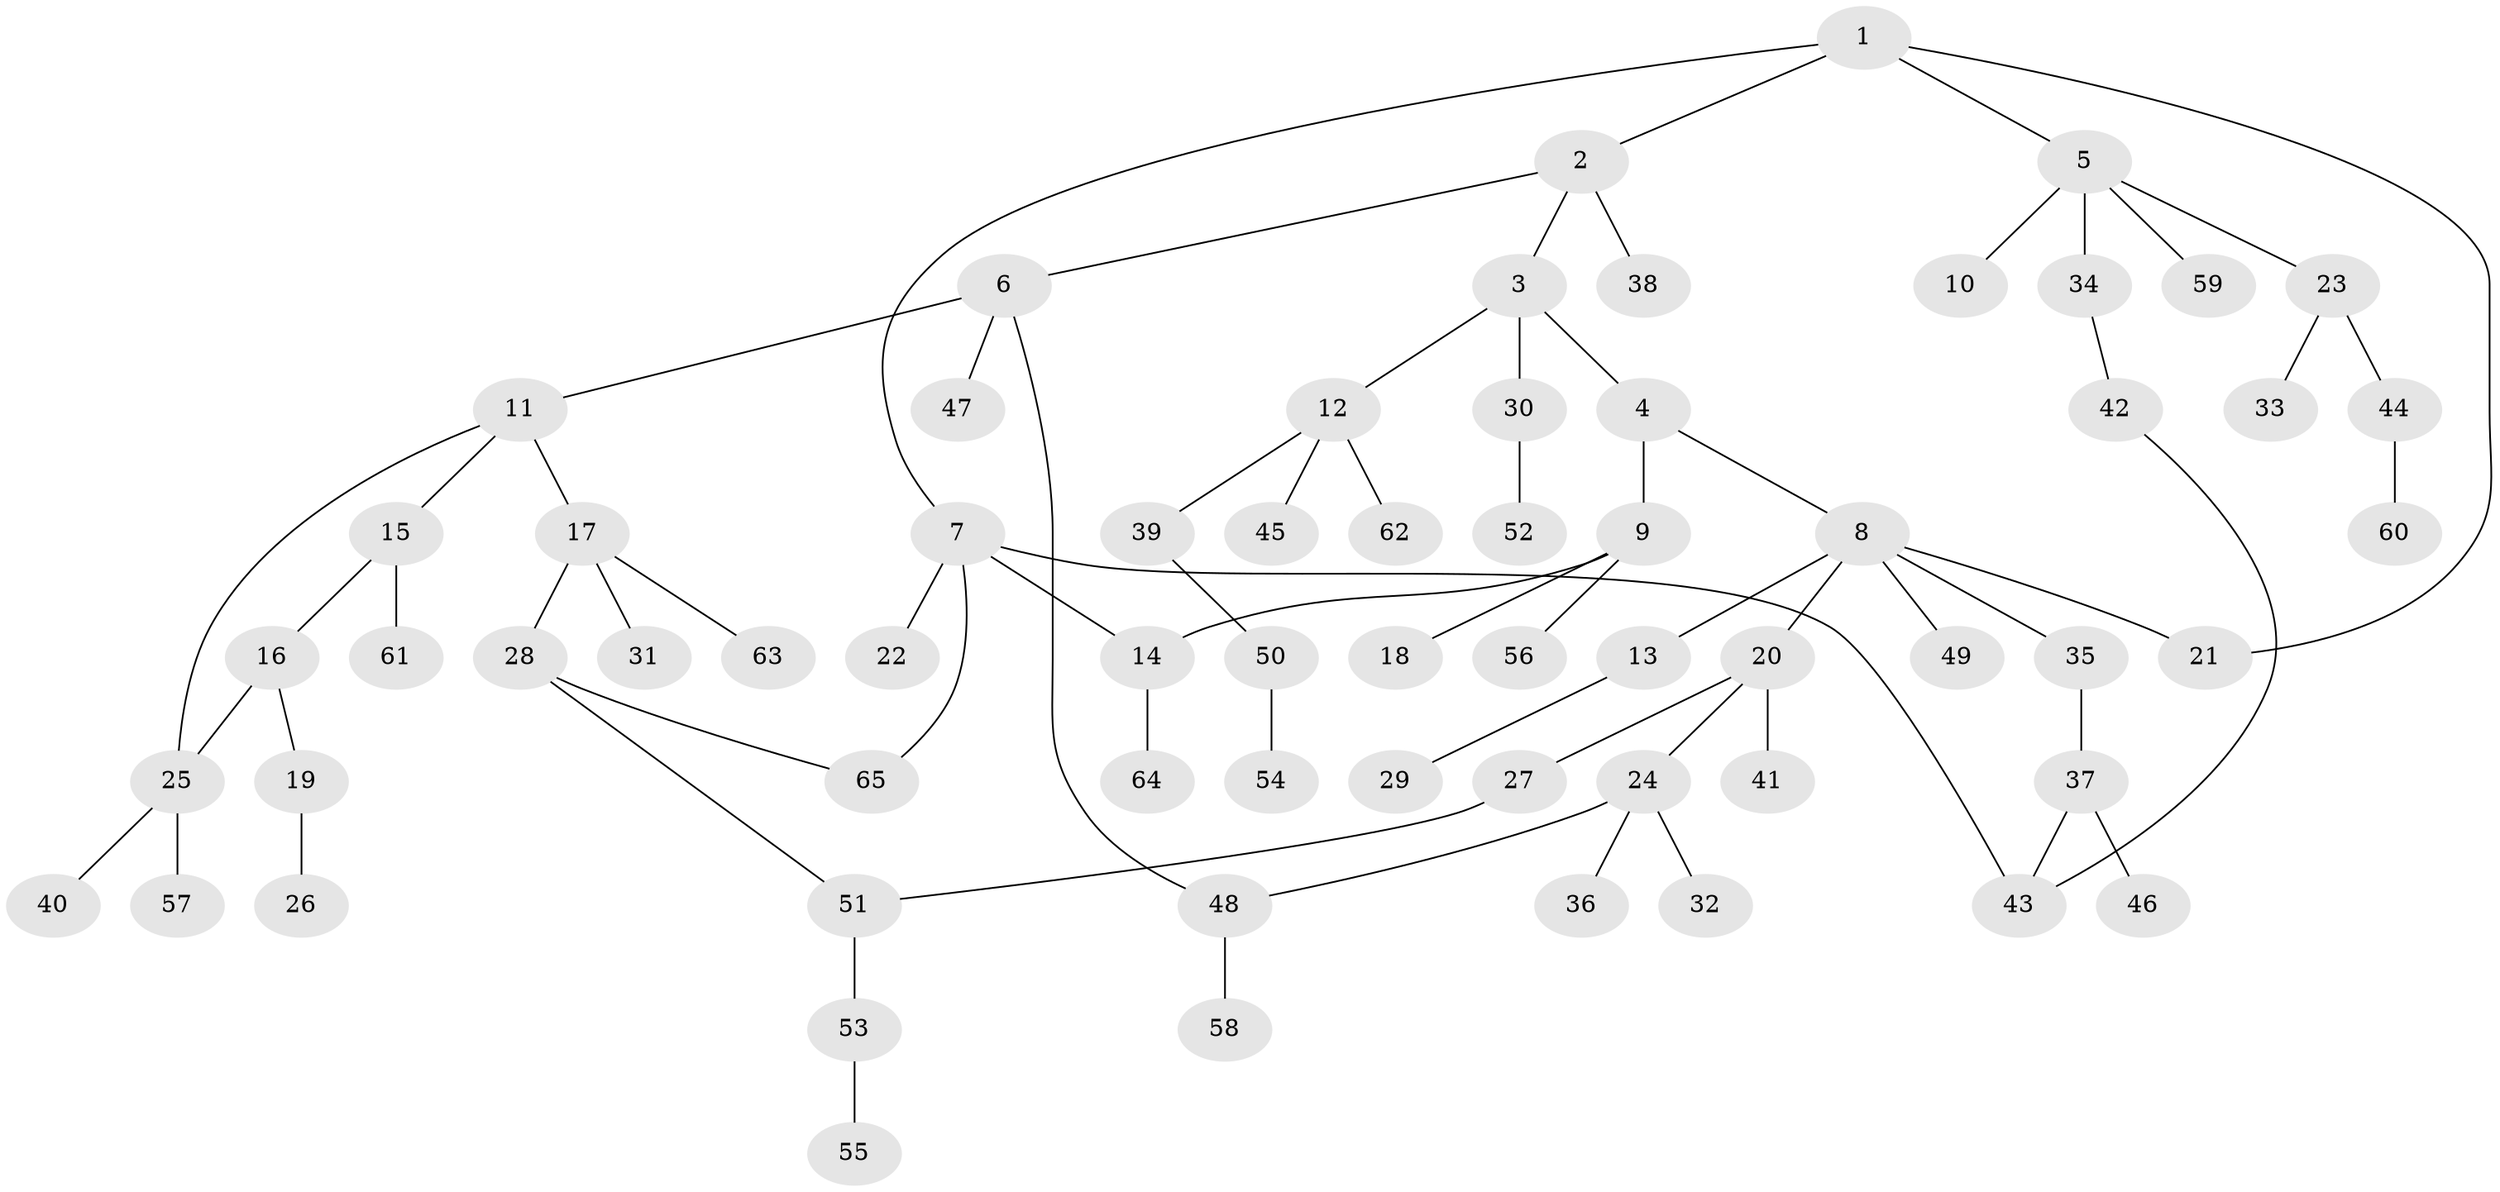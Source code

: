 // coarse degree distribution, {5: 0.08823529411764706, 3: 0.29411764705882354, 4: 0.08823529411764706, 1: 0.38235294117647056, 2: 0.14705882352941177}
// Generated by graph-tools (version 1.1) at 2025/48/03/04/25 22:48:56]
// undirected, 65 vertices, 72 edges
graph export_dot {
  node [color=gray90,style=filled];
  1;
  2;
  3;
  4;
  5;
  6;
  7;
  8;
  9;
  10;
  11;
  12;
  13;
  14;
  15;
  16;
  17;
  18;
  19;
  20;
  21;
  22;
  23;
  24;
  25;
  26;
  27;
  28;
  29;
  30;
  31;
  32;
  33;
  34;
  35;
  36;
  37;
  38;
  39;
  40;
  41;
  42;
  43;
  44;
  45;
  46;
  47;
  48;
  49;
  50;
  51;
  52;
  53;
  54;
  55;
  56;
  57;
  58;
  59;
  60;
  61;
  62;
  63;
  64;
  65;
  1 -- 2;
  1 -- 5;
  1 -- 7;
  1 -- 21;
  2 -- 3;
  2 -- 6;
  2 -- 38;
  3 -- 4;
  3 -- 12;
  3 -- 30;
  4 -- 8;
  4 -- 9;
  5 -- 10;
  5 -- 23;
  5 -- 34;
  5 -- 59;
  6 -- 11;
  6 -- 47;
  6 -- 48;
  7 -- 22;
  7 -- 43;
  7 -- 65;
  7 -- 14;
  8 -- 13;
  8 -- 20;
  8 -- 35;
  8 -- 49;
  8 -- 21;
  9 -- 14;
  9 -- 18;
  9 -- 56;
  11 -- 15;
  11 -- 17;
  11 -- 25;
  12 -- 39;
  12 -- 45;
  12 -- 62;
  13 -- 29;
  14 -- 64;
  15 -- 16;
  15 -- 61;
  16 -- 19;
  16 -- 25;
  17 -- 28;
  17 -- 31;
  17 -- 63;
  19 -- 26;
  20 -- 24;
  20 -- 27;
  20 -- 41;
  23 -- 33;
  23 -- 44;
  24 -- 32;
  24 -- 36;
  24 -- 48;
  25 -- 40;
  25 -- 57;
  27 -- 51;
  28 -- 51;
  28 -- 65;
  30 -- 52;
  34 -- 42;
  35 -- 37;
  37 -- 46;
  37 -- 43;
  39 -- 50;
  42 -- 43;
  44 -- 60;
  48 -- 58;
  50 -- 54;
  51 -- 53;
  53 -- 55;
}
